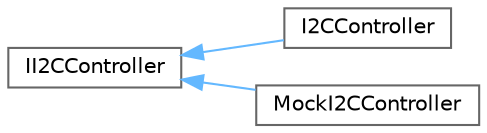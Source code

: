 digraph "Graphical Class Hierarchy"
{
 // LATEX_PDF_SIZE
  bgcolor="transparent";
  edge [fontname=Helvetica,fontsize=10,labelfontname=Helvetica,labelfontsize=10];
  node [fontname=Helvetica,fontsize=10,shape=box,height=0.2,width=0.4];
  rankdir="LR";
  Node0 [id="Node000000",label="II2CController",height=0.2,width=0.4,color="grey40", fillcolor="white", style="filled",URL="$classII2CController.html",tooltip="Interface for controlling I2C devices."];
  Node0 -> Node1 [id="edge42_Node000000_Node000001",dir="back",color="steelblue1",style="solid",tooltip=" "];
  Node1 [id="Node000001",label="I2CController",height=0.2,width=0.4,color="grey40", fillcolor="white", style="filled",URL="$classI2CController.html",tooltip="Class that controls I2C devices."];
  Node0 -> Node2 [id="edge43_Node000000_Node000002",dir="back",color="steelblue1",style="solid",tooltip=" "];
  Node2 [id="Node000002",label="MockI2CController",height=0.2,width=0.4,color="grey40", fillcolor="white", style="filled",URL="$classMockI2CController.html",tooltip="Class to emulate the behavior of the I2C controller."];
}
